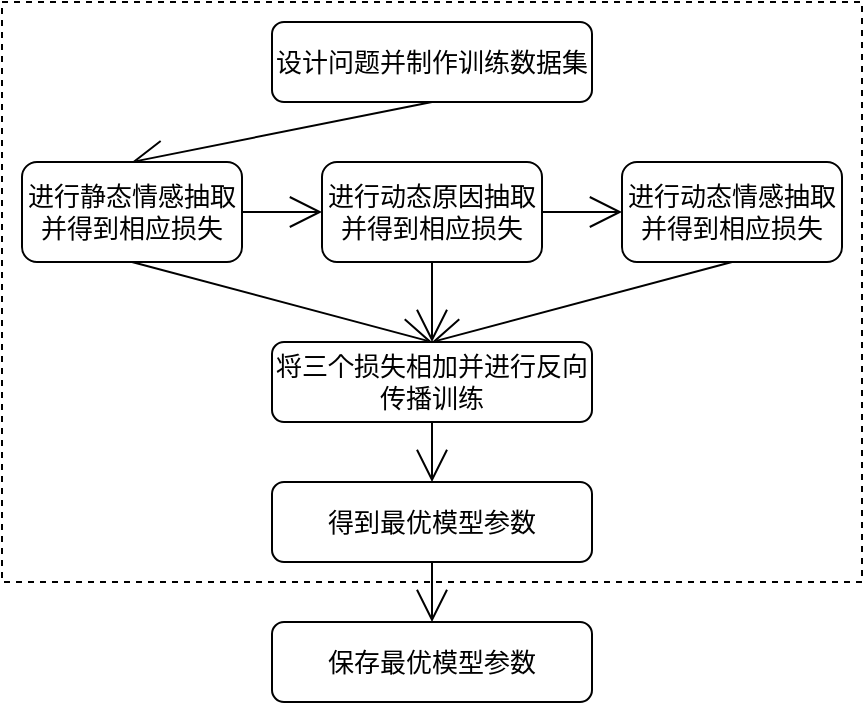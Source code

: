 <mxfile version="15.3.5" type="github">
  <diagram id="xt7MOXR7QnOjlG_rGyG5" name="Page-1">
    <mxGraphModel dx="898" dy="490" grid="1" gridSize="10" guides="1" tooltips="1" connect="1" arrows="1" fold="1" page="1" pageScale="1" pageWidth="880" pageHeight="700" math="0" shadow="0">
      <root>
        <mxCell id="0" />
        <mxCell id="1" parent="0" />
        <mxCell id="J45coZ76drWthjwCdcgT-24" value="" style="rounded=0;whiteSpace=wrap;html=1;hachureGap=4;pointerEvents=0;dashed=1;" vertex="1" parent="1">
          <mxGeometry x="190" y="30" width="430" height="290" as="geometry" />
        </mxCell>
        <mxCell id="J45coZ76drWthjwCdcgT-9" style="edgeStyle=none;curved=1;rounded=0;orthogonalLoop=1;jettySize=auto;html=1;entryX=0.5;entryY=0;entryDx=0;entryDy=0;endArrow=open;startSize=14;endSize=14;sourcePerimeterSpacing=8;targetPerimeterSpacing=8;exitX=0.5;exitY=1;exitDx=0;exitDy=0;" edge="1" parent="1" source="J45coZ76drWthjwCdcgT-1" target="J45coZ76drWthjwCdcgT-2">
          <mxGeometry relative="1" as="geometry">
            <Array as="points" />
          </mxGeometry>
        </mxCell>
        <mxCell id="J45coZ76drWthjwCdcgT-1" value="&lt;font style=&quot;font-size: 13px&quot;&gt;设计问题并制作训练数据集&lt;/font&gt;" style="rounded=1;whiteSpace=wrap;html=1;hachureGap=4;pointerEvents=0;" vertex="1" parent="1">
          <mxGeometry x="325" y="40" width="160" height="40" as="geometry" />
        </mxCell>
        <mxCell id="J45coZ76drWthjwCdcgT-16" style="edgeStyle=none;curved=1;rounded=0;orthogonalLoop=1;jettySize=auto;html=1;entryX=0;entryY=0.5;entryDx=0;entryDy=0;endArrow=open;startSize=14;endSize=14;sourcePerimeterSpacing=8;targetPerimeterSpacing=8;exitX=1;exitY=0.5;exitDx=0;exitDy=0;" edge="1" parent="1" source="J45coZ76drWthjwCdcgT-2" target="J45coZ76drWthjwCdcgT-6">
          <mxGeometry relative="1" as="geometry" />
        </mxCell>
        <mxCell id="J45coZ76drWthjwCdcgT-20" style="edgeStyle=none;curved=1;rounded=0;orthogonalLoop=1;jettySize=auto;html=1;entryX=0.5;entryY=0;entryDx=0;entryDy=0;endArrow=open;startSize=14;endSize=14;sourcePerimeterSpacing=8;targetPerimeterSpacing=8;exitX=0.5;exitY=1;exitDx=0;exitDy=0;" edge="1" parent="1" source="J45coZ76drWthjwCdcgT-2" target="J45coZ76drWthjwCdcgT-14">
          <mxGeometry relative="1" as="geometry" />
        </mxCell>
        <mxCell id="J45coZ76drWthjwCdcgT-2" value="&lt;font style=&quot;font-size: 13px&quot;&gt;进行静态情感抽取并得到相应损失&lt;/font&gt;" style="rounded=1;whiteSpace=wrap;html=1;hachureGap=4;pointerEvents=0;" vertex="1" parent="1">
          <mxGeometry x="200" y="110" width="110" height="50" as="geometry" />
        </mxCell>
        <mxCell id="J45coZ76drWthjwCdcgT-17" style="edgeStyle=none;curved=1;rounded=0;orthogonalLoop=1;jettySize=auto;html=1;entryX=0;entryY=0.5;entryDx=0;entryDy=0;endArrow=open;startSize=14;endSize=14;sourcePerimeterSpacing=8;targetPerimeterSpacing=8;exitX=1;exitY=0.5;exitDx=0;exitDy=0;" edge="1" parent="1" source="J45coZ76drWthjwCdcgT-6" target="J45coZ76drWthjwCdcgT-11">
          <mxGeometry relative="1" as="geometry" />
        </mxCell>
        <mxCell id="J45coZ76drWthjwCdcgT-19" style="edgeStyle=none;curved=1;rounded=0;orthogonalLoop=1;jettySize=auto;html=1;entryX=0.5;entryY=0;entryDx=0;entryDy=0;endArrow=open;startSize=14;endSize=14;sourcePerimeterSpacing=8;targetPerimeterSpacing=8;exitX=0.5;exitY=1;exitDx=0;exitDy=0;" edge="1" parent="1" source="J45coZ76drWthjwCdcgT-6" target="J45coZ76drWthjwCdcgT-14">
          <mxGeometry relative="1" as="geometry" />
        </mxCell>
        <mxCell id="J45coZ76drWthjwCdcgT-6" value="&lt;font style=&quot;font-size: 13px&quot;&gt;进行动态原因抽取并得到相应损失&lt;/font&gt;" style="rounded=1;whiteSpace=wrap;html=1;hachureGap=4;pointerEvents=0;" vertex="1" parent="1">
          <mxGeometry x="350" y="110" width="110" height="50" as="geometry" />
        </mxCell>
        <mxCell id="J45coZ76drWthjwCdcgT-18" style="edgeStyle=none;curved=1;rounded=0;orthogonalLoop=1;jettySize=auto;html=1;entryX=0.5;entryY=0;entryDx=0;entryDy=0;endArrow=open;startSize=14;endSize=14;sourcePerimeterSpacing=8;targetPerimeterSpacing=8;exitX=0.5;exitY=1;exitDx=0;exitDy=0;" edge="1" parent="1" source="J45coZ76drWthjwCdcgT-11" target="J45coZ76drWthjwCdcgT-14">
          <mxGeometry relative="1" as="geometry" />
        </mxCell>
        <mxCell id="J45coZ76drWthjwCdcgT-11" value="&lt;font style=&quot;font-size: 13px&quot;&gt;进行动态情感抽取并得到相应损失&lt;/font&gt;" style="rounded=1;whiteSpace=wrap;html=1;hachureGap=4;pointerEvents=0;" vertex="1" parent="1">
          <mxGeometry x="500" y="110" width="110" height="50" as="geometry" />
        </mxCell>
        <mxCell id="J45coZ76drWthjwCdcgT-23" style="edgeStyle=none;curved=1;rounded=0;orthogonalLoop=1;jettySize=auto;html=1;entryX=0.5;entryY=0;entryDx=0;entryDy=0;endArrow=open;startSize=14;endSize=14;sourcePerimeterSpacing=8;targetPerimeterSpacing=8;exitX=0.5;exitY=1;exitDx=0;exitDy=0;" edge="1" parent="1" source="J45coZ76drWthjwCdcgT-14" target="J45coZ76drWthjwCdcgT-22">
          <mxGeometry relative="1" as="geometry" />
        </mxCell>
        <mxCell id="J45coZ76drWthjwCdcgT-14" value="&lt;font style=&quot;font-size: 13px&quot;&gt;将三个损失相加并进行反向传播训练&lt;/font&gt;" style="rounded=1;whiteSpace=wrap;html=1;hachureGap=4;pointerEvents=0;" vertex="1" parent="1">
          <mxGeometry x="325" y="200" width="160" height="40" as="geometry" />
        </mxCell>
        <mxCell id="J45coZ76drWthjwCdcgT-26" style="edgeStyle=none;curved=1;rounded=0;orthogonalLoop=1;jettySize=auto;html=1;entryX=0.5;entryY=0;entryDx=0;entryDy=0;endArrow=open;startSize=14;endSize=14;sourcePerimeterSpacing=8;targetPerimeterSpacing=8;exitX=0.5;exitY=1;exitDx=0;exitDy=0;" edge="1" parent="1" source="J45coZ76drWthjwCdcgT-22" target="J45coZ76drWthjwCdcgT-25">
          <mxGeometry relative="1" as="geometry" />
        </mxCell>
        <mxCell id="J45coZ76drWthjwCdcgT-22" value="&lt;font style=&quot;font-size: 13px&quot;&gt;得到最优模型参数&lt;/font&gt;" style="rounded=1;whiteSpace=wrap;html=1;hachureGap=4;pointerEvents=0;" vertex="1" parent="1">
          <mxGeometry x="325" y="270" width="160" height="40" as="geometry" />
        </mxCell>
        <mxCell id="J45coZ76drWthjwCdcgT-25" value="&lt;font style=&quot;font-size: 13px&quot;&gt;保存最优模型参数&lt;/font&gt;" style="rounded=1;whiteSpace=wrap;html=1;hachureGap=4;pointerEvents=0;" vertex="1" parent="1">
          <mxGeometry x="325" y="340" width="160" height="40" as="geometry" />
        </mxCell>
      </root>
    </mxGraphModel>
  </diagram>
</mxfile>
